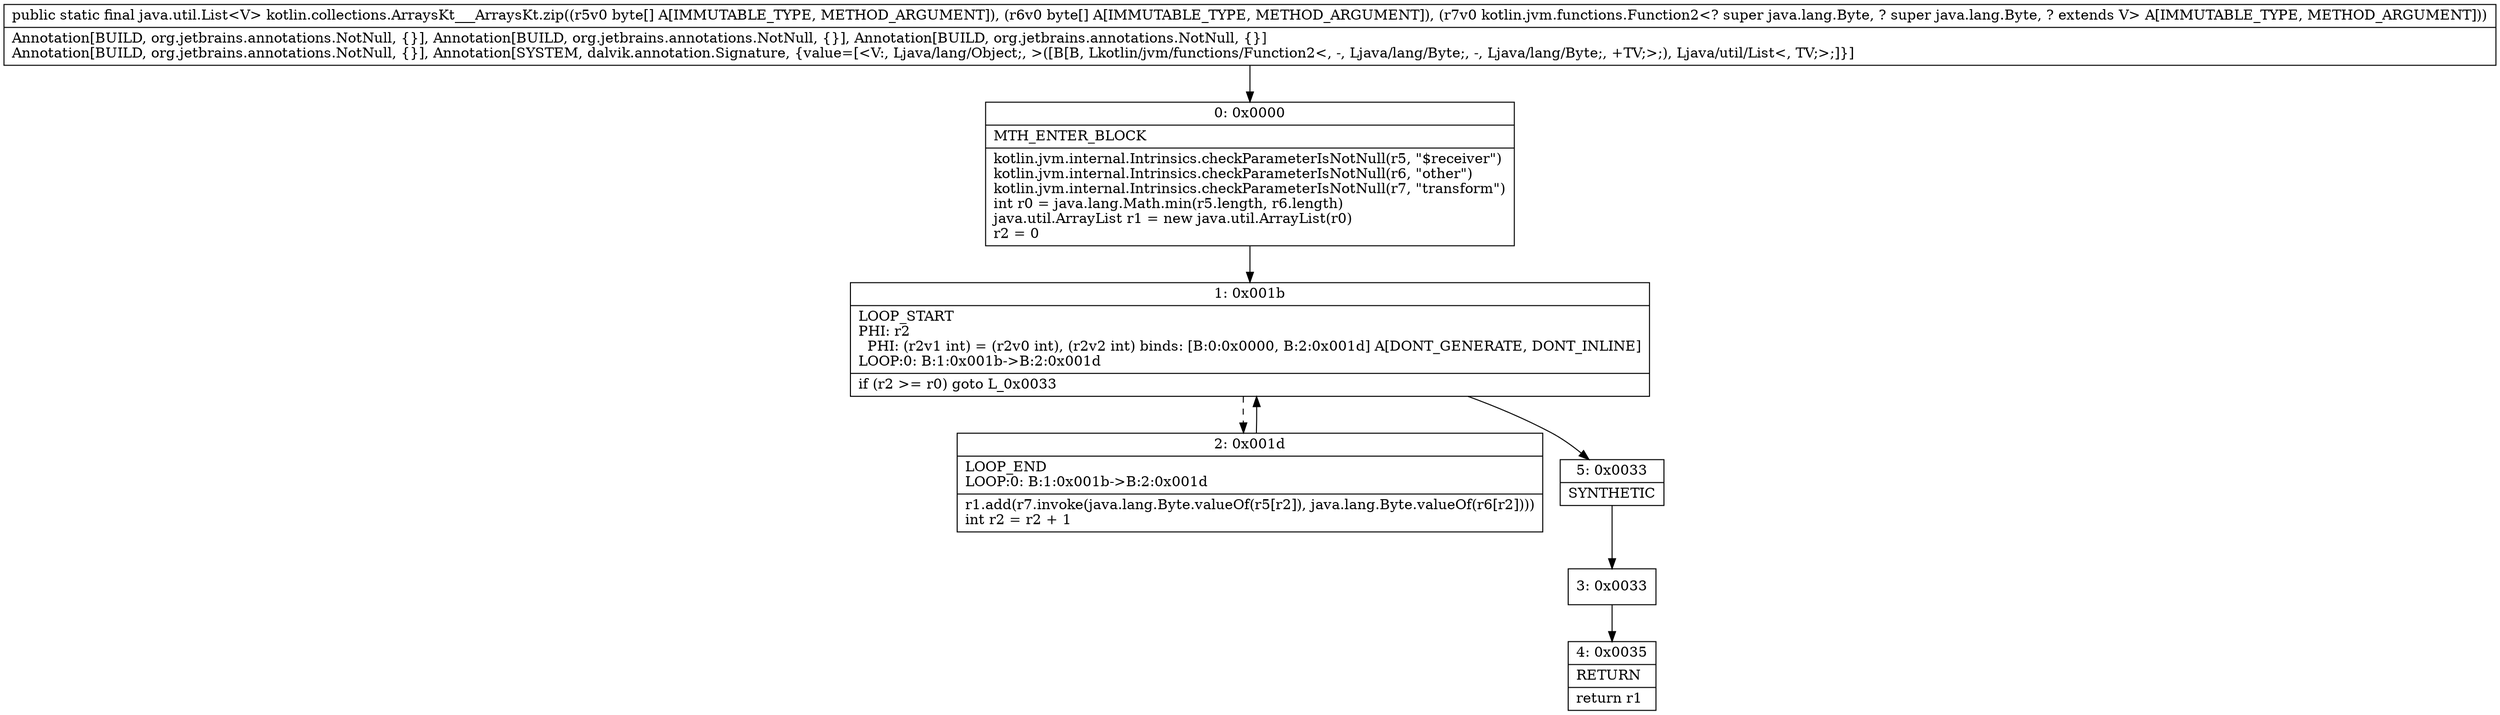 digraph "CFG forkotlin.collections.ArraysKt___ArraysKt.zip([B[BLkotlin\/jvm\/functions\/Function2;)Ljava\/util\/List;" {
Node_0 [shape=record,label="{0\:\ 0x0000|MTH_ENTER_BLOCK\l|kotlin.jvm.internal.Intrinsics.checkParameterIsNotNull(r5, \"$receiver\")\lkotlin.jvm.internal.Intrinsics.checkParameterIsNotNull(r6, \"other\")\lkotlin.jvm.internal.Intrinsics.checkParameterIsNotNull(r7, \"transform\")\lint r0 = java.lang.Math.min(r5.length, r6.length)\ljava.util.ArrayList r1 = new java.util.ArrayList(r0)\lr2 = 0\l}"];
Node_1 [shape=record,label="{1\:\ 0x001b|LOOP_START\lPHI: r2 \l  PHI: (r2v1 int) = (r2v0 int), (r2v2 int) binds: [B:0:0x0000, B:2:0x001d] A[DONT_GENERATE, DONT_INLINE]\lLOOP:0: B:1:0x001b\-\>B:2:0x001d\l|if (r2 \>= r0) goto L_0x0033\l}"];
Node_2 [shape=record,label="{2\:\ 0x001d|LOOP_END\lLOOP:0: B:1:0x001b\-\>B:2:0x001d\l|r1.add(r7.invoke(java.lang.Byte.valueOf(r5[r2]), java.lang.Byte.valueOf(r6[r2])))\lint r2 = r2 + 1\l}"];
Node_3 [shape=record,label="{3\:\ 0x0033}"];
Node_4 [shape=record,label="{4\:\ 0x0035|RETURN\l|return r1\l}"];
Node_5 [shape=record,label="{5\:\ 0x0033|SYNTHETIC\l}"];
MethodNode[shape=record,label="{public static final java.util.List\<V\> kotlin.collections.ArraysKt___ArraysKt.zip((r5v0 byte[] A[IMMUTABLE_TYPE, METHOD_ARGUMENT]), (r6v0 byte[] A[IMMUTABLE_TYPE, METHOD_ARGUMENT]), (r7v0 kotlin.jvm.functions.Function2\<? super java.lang.Byte, ? super java.lang.Byte, ? extends V\> A[IMMUTABLE_TYPE, METHOD_ARGUMENT]))  | Annotation[BUILD, org.jetbrains.annotations.NotNull, \{\}], Annotation[BUILD, org.jetbrains.annotations.NotNull, \{\}], Annotation[BUILD, org.jetbrains.annotations.NotNull, \{\}]\lAnnotation[BUILD, org.jetbrains.annotations.NotNull, \{\}], Annotation[SYSTEM, dalvik.annotation.Signature, \{value=[\<V:, Ljava\/lang\/Object;, \>([B[B, Lkotlin\/jvm\/functions\/Function2\<, \-, Ljava\/lang\/Byte;, \-, Ljava\/lang\/Byte;, +TV;\>;), Ljava\/util\/List\<, TV;\>;]\}]\l}"];
MethodNode -> Node_0;
Node_0 -> Node_1;
Node_1 -> Node_2[style=dashed];
Node_1 -> Node_5;
Node_2 -> Node_1;
Node_3 -> Node_4;
Node_5 -> Node_3;
}

